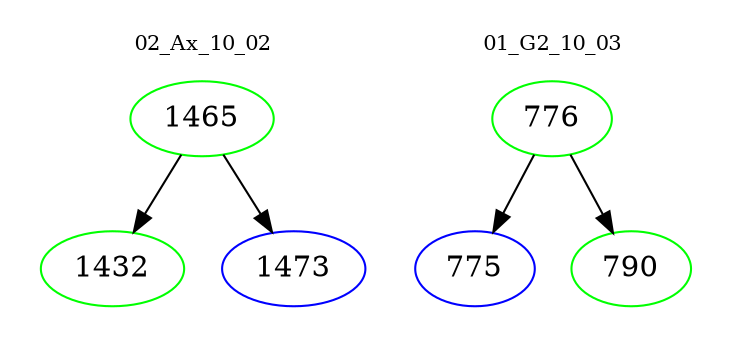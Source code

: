 digraph{
subgraph cluster_0 {
color = white
label = "02_Ax_10_02";
fontsize=10;
T0_1465 [label="1465", color="green"]
T0_1465 -> T0_1432 [color="black"]
T0_1432 [label="1432", color="green"]
T0_1465 -> T0_1473 [color="black"]
T0_1473 [label="1473", color="blue"]
}
subgraph cluster_1 {
color = white
label = "01_G2_10_03";
fontsize=10;
T1_776 [label="776", color="green"]
T1_776 -> T1_775 [color="black"]
T1_775 [label="775", color="blue"]
T1_776 -> T1_790 [color="black"]
T1_790 [label="790", color="green"]
}
}

